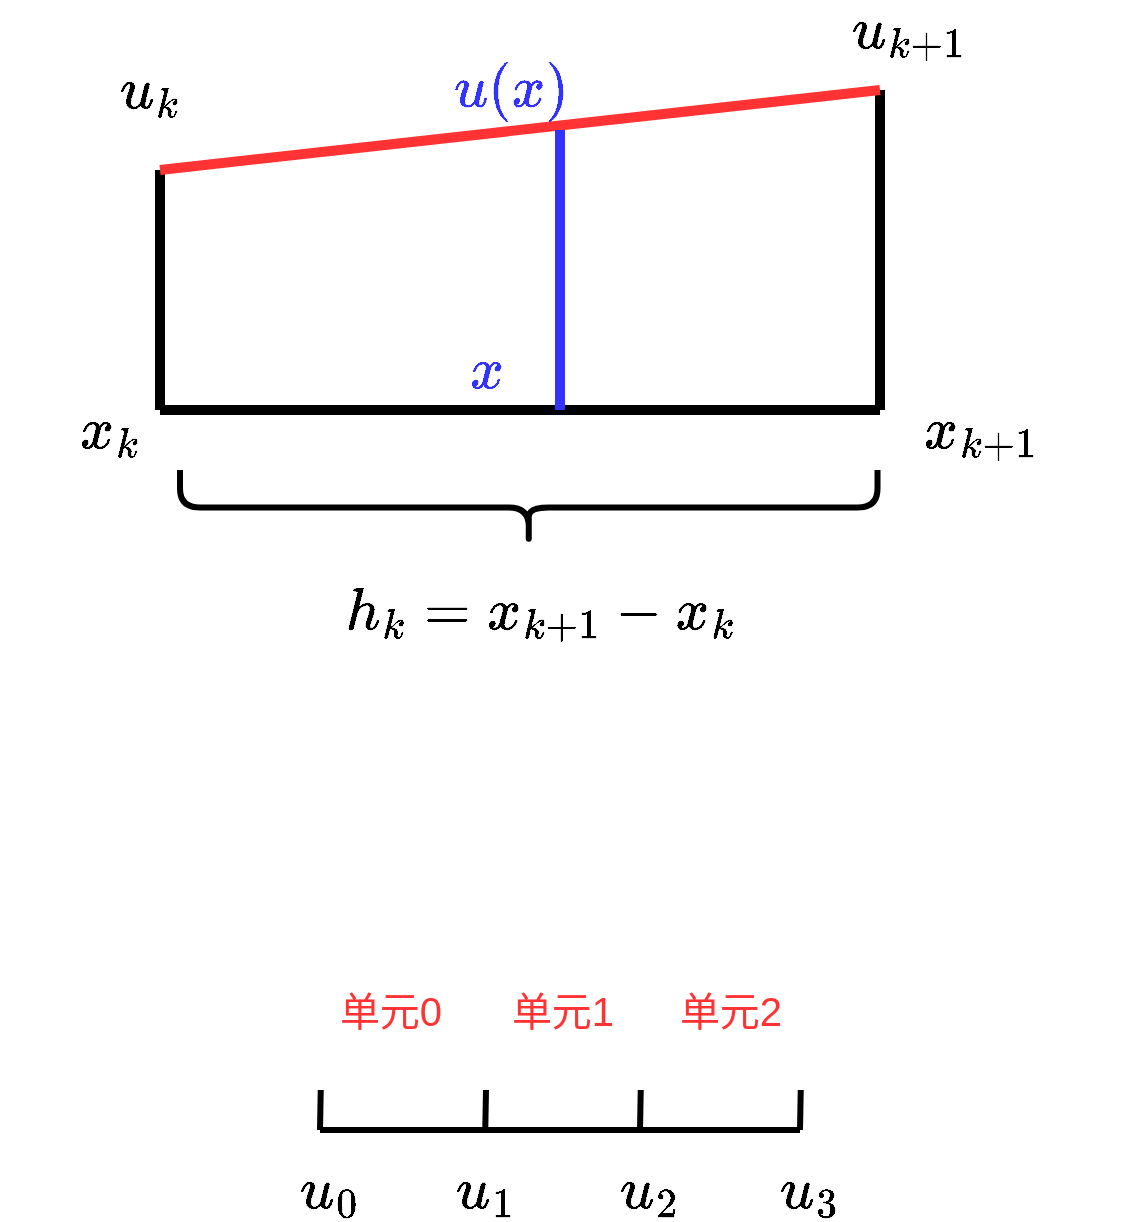 <mxfile>
    <diagram id="NlpkyenP4ErDEb8koxFX" name="第 1 页">
        <mxGraphModel dx="414" dy="397" grid="1" gridSize="10" guides="1" tooltips="1" connect="1" arrows="1" fold="1" page="1" pageScale="1" pageWidth="827" pageHeight="1169" math="1" shadow="0">
            <root>
                <mxCell id="0"/>
                <mxCell id="1" parent="0"/>
                <mxCell id="2" value="" style="endArrow=none;html=1;strokeWidth=5;" parent="1" edge="1">
                    <mxGeometry width="50" height="50" relative="1" as="geometry">
                        <mxPoint x="120" y="360" as="sourcePoint"/>
                        <mxPoint x="480" y="360" as="targetPoint"/>
                    </mxGeometry>
                </mxCell>
                <mxCell id="3" value="" style="endArrow=none;html=1;strokeWidth=5;" parent="1" edge="1">
                    <mxGeometry width="50" height="50" relative="1" as="geometry">
                        <mxPoint x="120" y="360" as="sourcePoint"/>
                        <mxPoint x="120" y="240" as="targetPoint"/>
                    </mxGeometry>
                </mxCell>
                <mxCell id="4" value="" style="endArrow=none;html=1;strokeWidth=5;" parent="1" edge="1">
                    <mxGeometry width="50" height="50" relative="1" as="geometry">
                        <mxPoint x="480" y="360" as="sourcePoint"/>
                        <mxPoint x="480" y="200" as="targetPoint"/>
                    </mxGeometry>
                </mxCell>
                <mxCell id="5" value="&lt;font style=&quot;font-size: 25px&quot;&gt;$$x_k$$&lt;/font&gt;" style="text;html=1;align=center;verticalAlign=middle;resizable=0;points=[];autosize=1;strokeColor=none;fillColor=none;" parent="1" vertex="1">
                    <mxGeometry x="40" y="360" width="110" height="20" as="geometry"/>
                </mxCell>
                <mxCell id="6" value="&lt;font style=&quot;font-size: 25px&quot;&gt;$$x_{k+1}$$&lt;/font&gt;" style="text;html=1;align=center;verticalAlign=middle;resizable=0;points=[];autosize=1;strokeColor=none;fillColor=none;" parent="1" vertex="1">
                    <mxGeometry x="450" y="360" width="160" height="20" as="geometry"/>
                </mxCell>
                <mxCell id="7" value="&lt;font style=&quot;font-size: 25px&quot;&gt;$$u_k$$&lt;/font&gt;" style="text;html=1;align=center;verticalAlign=middle;resizable=0;points=[];autosize=1;strokeColor=none;fillColor=none;" parent="1" vertex="1">
                    <mxGeometry x="60" y="190" width="110" height="20" as="geometry"/>
                </mxCell>
                <mxCell id="8" value="&lt;font style=&quot;font-size: 25px&quot;&gt;$$u_{k+1}$$&lt;/font&gt;" style="text;html=1;align=center;verticalAlign=middle;resizable=0;points=[];autosize=1;strokeColor=none;fillColor=none;" parent="1" vertex="1">
                    <mxGeometry x="414" y="160" width="160" height="20" as="geometry"/>
                </mxCell>
                <mxCell id="9" value="&lt;font style=&quot;font-size: 25px&quot;&gt;$$h_k=x_{k+1}-x_k$$&lt;/font&gt;" style="text;html=1;align=center;verticalAlign=middle;resizable=0;points=[];autosize=1;strokeColor=none;fillColor=none;" parent="1" vertex="1">
                    <mxGeometry x="180" y="450" width="260" height="20" as="geometry"/>
                </mxCell>
                <mxCell id="10" value="" style="shape=curlyBracket;whiteSpace=wrap;html=1;rounded=1;fontSize=25;rotation=-90;strokeWidth=3;" parent="1" vertex="1">
                    <mxGeometry x="285.63" y="234.38" width="37.5" height="348.75" as="geometry"/>
                </mxCell>
                <mxCell id="11" value="" style="endArrow=none;html=1;fontSize=25;strokeWidth=5;strokeColor=#FF3333;" parent="1" edge="1">
                    <mxGeometry width="50" height="50" relative="1" as="geometry">
                        <mxPoint x="120" y="240" as="sourcePoint"/>
                        <mxPoint x="480" y="200" as="targetPoint"/>
                    </mxGeometry>
                </mxCell>
                <mxCell id="12" value="" style="endArrow=none;html=1;fontSize=25;strokeColor=#3333FF;strokeWidth=5;" parent="1" edge="1">
                    <mxGeometry width="50" height="50" relative="1" as="geometry">
                        <mxPoint x="320" y="360" as="sourcePoint"/>
                        <mxPoint x="320" y="220" as="targetPoint"/>
                    </mxGeometry>
                </mxCell>
                <mxCell id="13" value="&lt;font color=&quot;#3333ff&quot;&gt;$$u(x)$$&lt;/font&gt;" style="text;html=1;align=center;verticalAlign=middle;resizable=0;points=[];autosize=1;strokeColor=none;fillColor=none;fontSize=25;" parent="1" vertex="1">
                    <mxGeometry x="240" y="180" width="110" height="40" as="geometry"/>
                </mxCell>
                <mxCell id="14" value="&lt;font color=&quot;#3333ff&quot;&gt;$$x$$&lt;/font&gt;" style="text;html=1;align=center;verticalAlign=middle;resizable=0;points=[];autosize=1;strokeColor=none;fillColor=none;fontSize=25;" parent="1" vertex="1">
                    <mxGeometry x="243.13" y="320" width="80" height="40" as="geometry"/>
                </mxCell>
                <mxCell id="15" value="" style="endArrow=none;html=1;strokeWidth=3;" edge="1" parent="1">
                    <mxGeometry width="50" height="50" relative="1" as="geometry">
                        <mxPoint x="200" y="720" as="sourcePoint"/>
                        <mxPoint x="280" y="720" as="targetPoint"/>
                    </mxGeometry>
                </mxCell>
                <mxCell id="16" value="" style="endArrow=none;html=1;strokeWidth=3;" edge="1" parent="1">
                    <mxGeometry width="50" height="50" relative="1" as="geometry">
                        <mxPoint x="280" y="720" as="sourcePoint"/>
                        <mxPoint x="360" y="720" as="targetPoint"/>
                    </mxGeometry>
                </mxCell>
                <mxCell id="17" value="" style="endArrow=none;html=1;strokeWidth=3;" edge="1" parent="1">
                    <mxGeometry width="50" height="50" relative="1" as="geometry">
                        <mxPoint x="360" y="720" as="sourcePoint"/>
                        <mxPoint x="440" y="720" as="targetPoint"/>
                    </mxGeometry>
                </mxCell>
                <mxCell id="19" value="" style="endArrow=none;html=1;strokeWidth=3;" edge="1" parent="1">
                    <mxGeometry width="50" height="50" relative="1" as="geometry">
                        <mxPoint x="283" y="700" as="sourcePoint"/>
                        <mxPoint x="282.63" y="720" as="targetPoint"/>
                    </mxGeometry>
                </mxCell>
                <mxCell id="20" value="" style="endArrow=none;html=1;strokeWidth=3;" edge="1" parent="1">
                    <mxGeometry width="50" height="50" relative="1" as="geometry">
                        <mxPoint x="360.37" y="700" as="sourcePoint"/>
                        <mxPoint x="360" y="720" as="targetPoint"/>
                    </mxGeometry>
                </mxCell>
                <mxCell id="21" value="" style="endArrow=none;html=1;strokeWidth=3;" edge="1" parent="1">
                    <mxGeometry width="50" height="50" relative="1" as="geometry">
                        <mxPoint x="440.37" y="700" as="sourcePoint"/>
                        <mxPoint x="440" y="720" as="targetPoint"/>
                    </mxGeometry>
                </mxCell>
                <mxCell id="22" value="" style="endArrow=none;html=1;strokeWidth=3;" edge="1" parent="1">
                    <mxGeometry width="50" height="50" relative="1" as="geometry">
                        <mxPoint x="200.37" y="700" as="sourcePoint"/>
                        <mxPoint x="200" y="720" as="targetPoint"/>
                    </mxGeometry>
                </mxCell>
                <mxCell id="24" value="&lt;font style=&quot;font-size: 25px&quot;&gt;$$u_0$$&lt;/font&gt;" style="text;html=1;align=center;verticalAlign=middle;resizable=0;points=[];autosize=1;strokeColor=none;fillColor=none;" vertex="1" parent="1">
                    <mxGeometry x="150" y="740" width="110" height="20" as="geometry"/>
                </mxCell>
                <mxCell id="25" value="&lt;font style=&quot;font-size: 25px&quot;&gt;$$u_1$$&lt;/font&gt;" style="text;html=1;align=center;verticalAlign=middle;resizable=0;points=[];autosize=1;strokeColor=none;fillColor=none;" vertex="1" parent="1">
                    <mxGeometry x="228.13" y="740" width="110" height="20" as="geometry"/>
                </mxCell>
                <mxCell id="26" value="&lt;font style=&quot;font-size: 25px&quot;&gt;$$u_2$$&lt;/font&gt;" style="text;html=1;align=center;verticalAlign=middle;resizable=0;points=[];autosize=1;strokeColor=none;fillColor=none;" vertex="1" parent="1">
                    <mxGeometry x="310" y="740" width="110" height="20" as="geometry"/>
                </mxCell>
                <mxCell id="27" value="&lt;font style=&quot;font-size: 25px&quot;&gt;$$u_3$$&lt;/font&gt;" style="text;html=1;align=center;verticalAlign=middle;resizable=0;points=[];autosize=1;strokeColor=none;fillColor=none;" vertex="1" parent="1">
                    <mxGeometry x="390" y="740" width="110" height="20" as="geometry"/>
                </mxCell>
                <mxCell id="28" value="&lt;font style=&quot;font-size: 20px&quot; color=&quot;#ff3333&quot;&gt;单元0&lt;/font&gt;" style="text;html=1;align=center;verticalAlign=middle;resizable=0;points=[];autosize=1;strokeColor=none;fillColor=none;" vertex="1" parent="1">
                    <mxGeometry x="200" y="650" width="70" height="20" as="geometry"/>
                </mxCell>
                <mxCell id="29" value="&lt;font style=&quot;font-size: 20px&quot; color=&quot;#ff3333&quot;&gt;单元1&lt;/font&gt;" style="text;html=1;align=center;verticalAlign=middle;resizable=0;points=[];autosize=1;strokeColor=none;fillColor=none;" vertex="1" parent="1">
                    <mxGeometry x="285.63" y="650" width="70" height="20" as="geometry"/>
                </mxCell>
                <mxCell id="30" value="&lt;font style=&quot;font-size: 20px&quot; color=&quot;#ff3333&quot;&gt;单元2&lt;/font&gt;" style="text;html=1;align=center;verticalAlign=middle;resizable=0;points=[];autosize=1;strokeColor=none;fillColor=none;" vertex="1" parent="1">
                    <mxGeometry x="370" y="650" width="70" height="20" as="geometry"/>
                </mxCell>
            </root>
        </mxGraphModel>
    </diagram>
</mxfile>